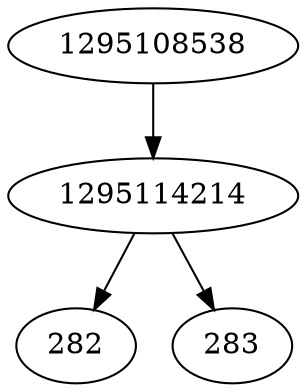 strict digraph  {
282;
1295108538;
283;
1295114214;
1295108538 -> 1295114214;
1295114214 -> 282;
1295114214 -> 283;
}
